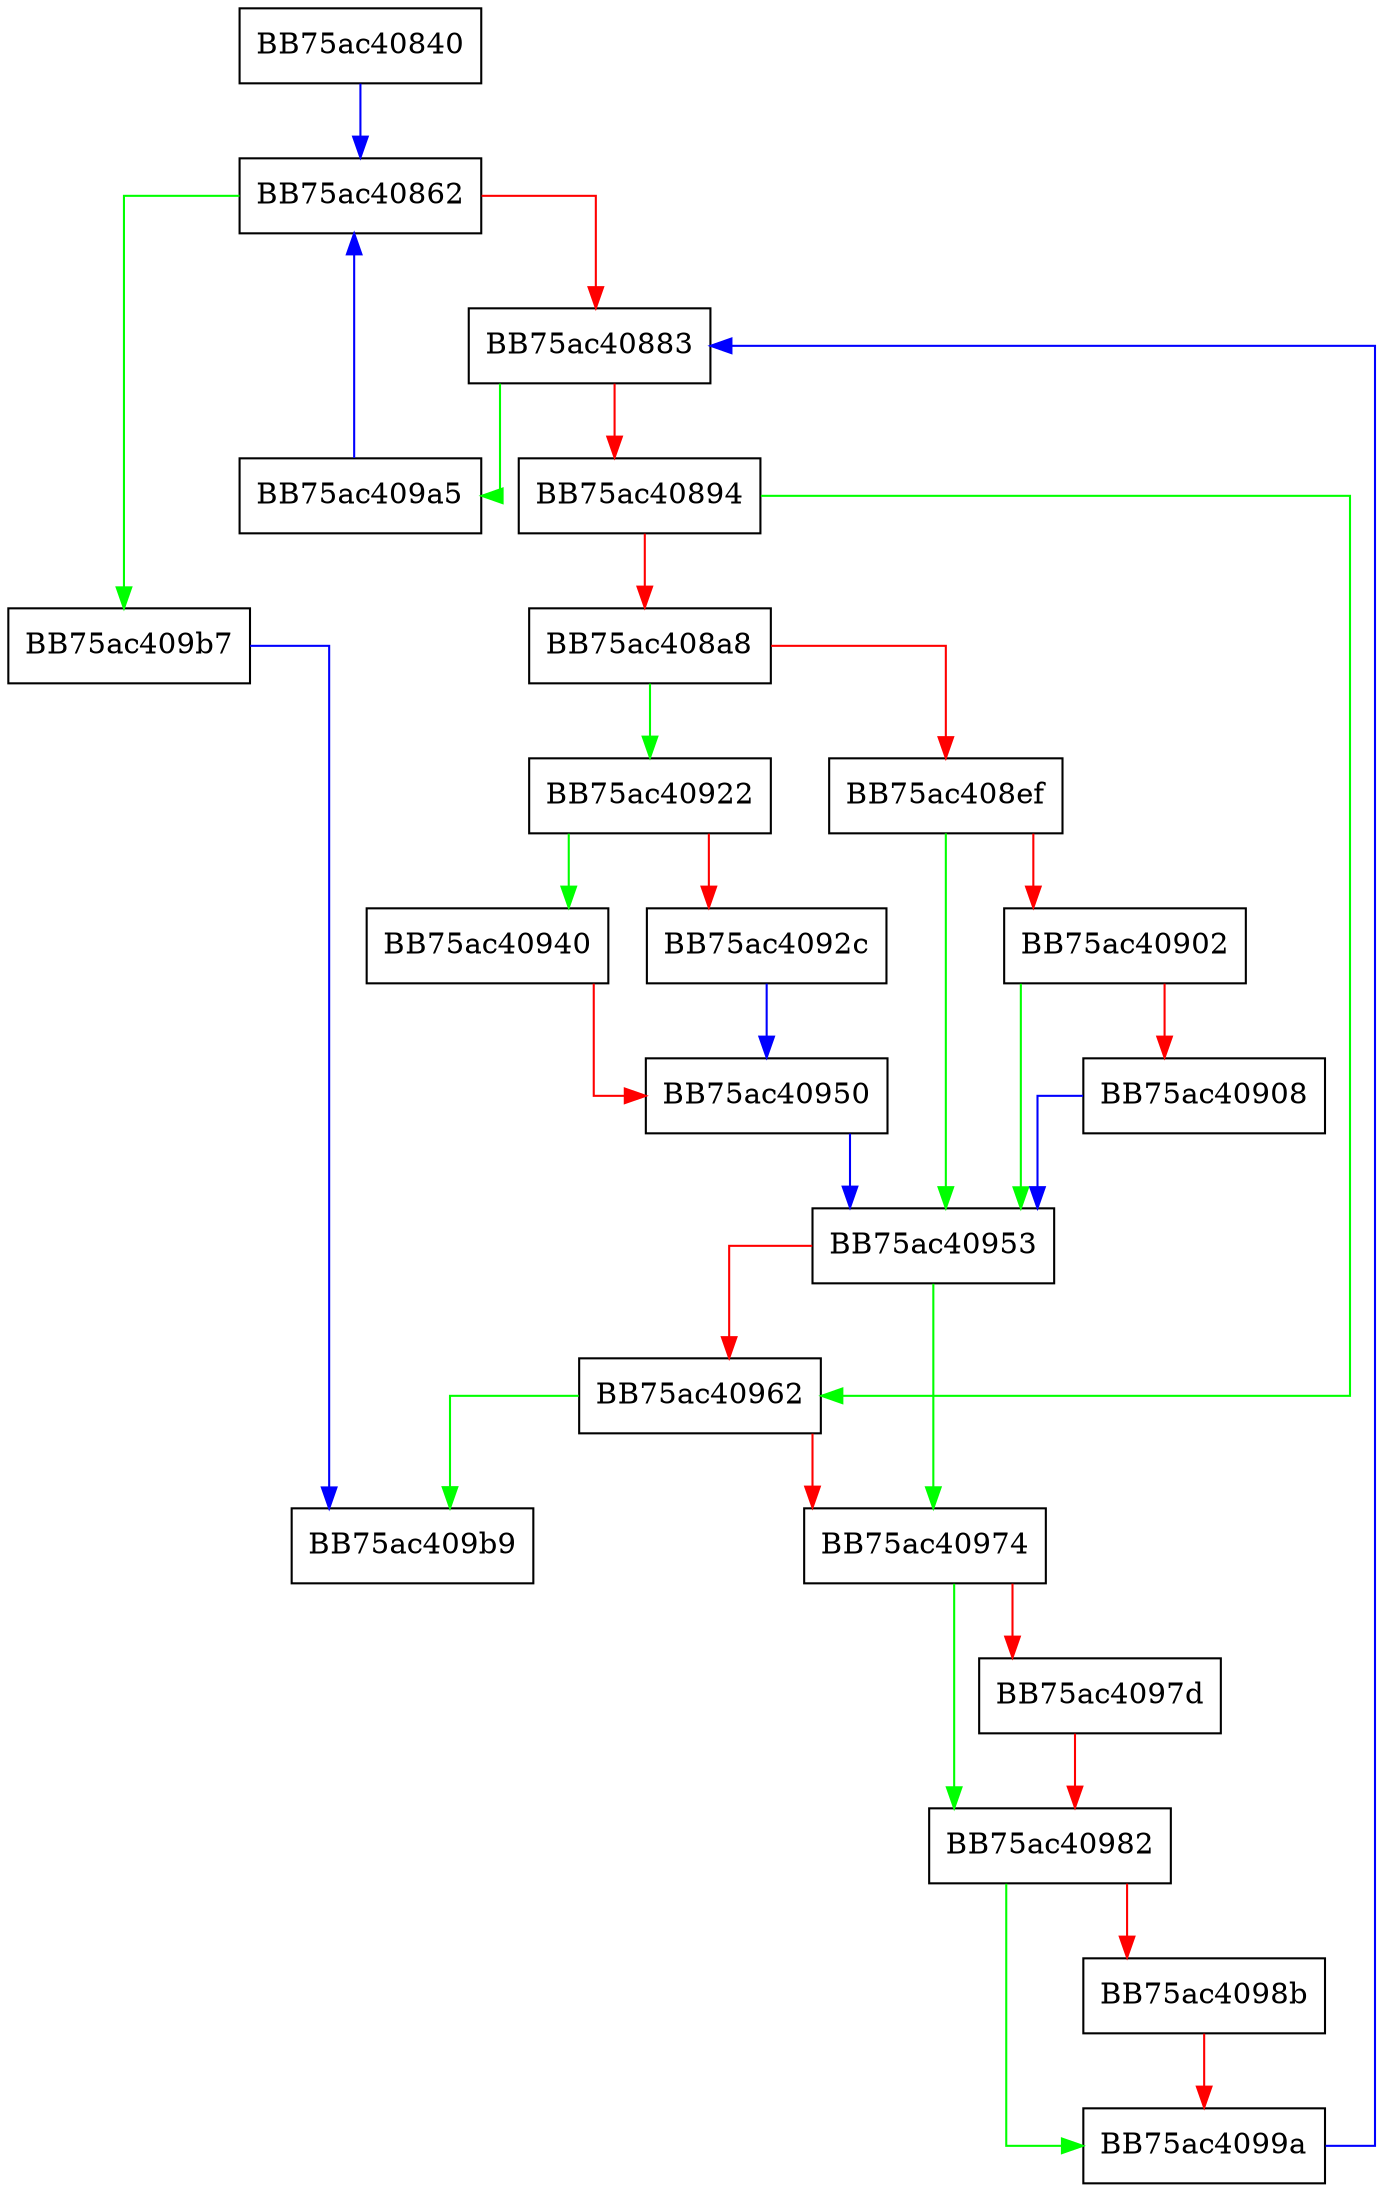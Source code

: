 digraph FindNextInFilesets {
  node [shape="box"];
  graph [splines=ortho];
  BB75ac40840 -> BB75ac40862 [color="blue"];
  BB75ac40862 -> BB75ac409b7 [color="green"];
  BB75ac40862 -> BB75ac40883 [color="red"];
  BB75ac40883 -> BB75ac409a5 [color="green"];
  BB75ac40883 -> BB75ac40894 [color="red"];
  BB75ac40894 -> BB75ac40962 [color="green"];
  BB75ac40894 -> BB75ac408a8 [color="red"];
  BB75ac408a8 -> BB75ac40922 [color="green"];
  BB75ac408a8 -> BB75ac408ef [color="red"];
  BB75ac408ef -> BB75ac40953 [color="green"];
  BB75ac408ef -> BB75ac40902 [color="red"];
  BB75ac40902 -> BB75ac40953 [color="green"];
  BB75ac40902 -> BB75ac40908 [color="red"];
  BB75ac40908 -> BB75ac40953 [color="blue"];
  BB75ac40922 -> BB75ac40940 [color="green"];
  BB75ac40922 -> BB75ac4092c [color="red"];
  BB75ac4092c -> BB75ac40950 [color="blue"];
  BB75ac40940 -> BB75ac40950 [color="red"];
  BB75ac40950 -> BB75ac40953 [color="blue"];
  BB75ac40953 -> BB75ac40974 [color="green"];
  BB75ac40953 -> BB75ac40962 [color="red"];
  BB75ac40962 -> BB75ac409b9 [color="green"];
  BB75ac40962 -> BB75ac40974 [color="red"];
  BB75ac40974 -> BB75ac40982 [color="green"];
  BB75ac40974 -> BB75ac4097d [color="red"];
  BB75ac4097d -> BB75ac40982 [color="red"];
  BB75ac40982 -> BB75ac4099a [color="green"];
  BB75ac40982 -> BB75ac4098b [color="red"];
  BB75ac4098b -> BB75ac4099a [color="red"];
  BB75ac4099a -> BB75ac40883 [color="blue"];
  BB75ac409a5 -> BB75ac40862 [color="blue"];
  BB75ac409b7 -> BB75ac409b9 [color="blue"];
}